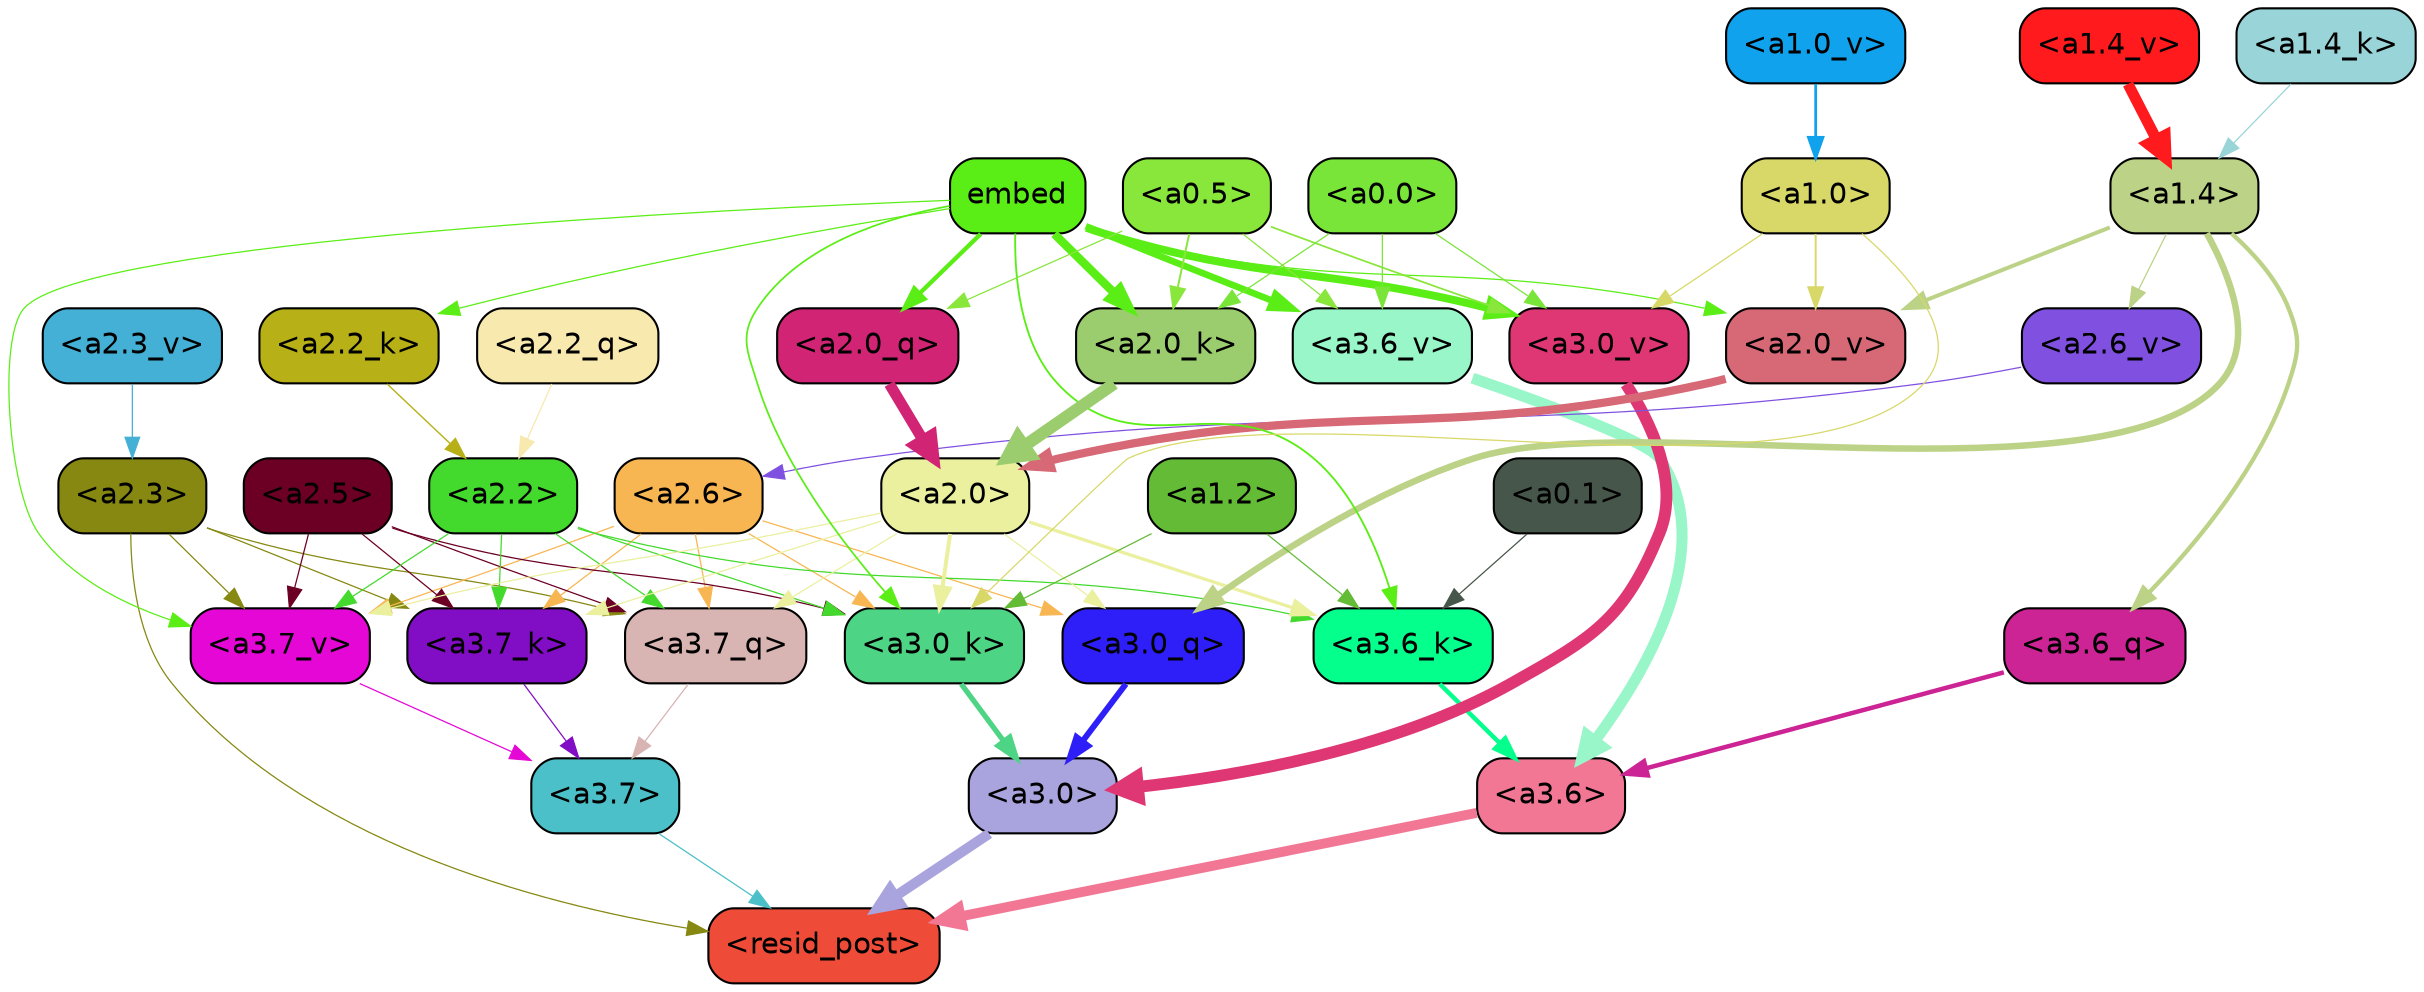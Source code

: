 strict digraph "" {
	graph [bgcolor=transparent,
		layout=dot,
		overlap=false,
		splines=true
	];
	"<a3.7>"	[color=black,
		fillcolor="#4bc0c8",
		fontname=Helvetica,
		shape=box,
		style="filled, rounded"];
	"<resid_post>"	[color=black,
		fillcolor="#ee4c38",
		fontname=Helvetica,
		shape=box,
		style="filled, rounded"];
	"<a3.7>" -> "<resid_post>"	[color="#4bc0c8",
		penwidth=0.6];
	"<a3.6>"	[color=black,
		fillcolor="#f27795",
		fontname=Helvetica,
		shape=box,
		style="filled, rounded"];
	"<a3.6>" -> "<resid_post>"	[color="#f27795",
		penwidth=4.751592040061951];
	"<a3.0>"	[color=black,
		fillcolor="#aaa4de",
		fontname=Helvetica,
		shape=box,
		style="filled, rounded"];
	"<a3.0>" -> "<resid_post>"	[color="#aaa4de",
		penwidth=4.904066681861877];
	"<a2.3>"	[color=black,
		fillcolor="#868811",
		fontname=Helvetica,
		shape=box,
		style="filled, rounded"];
	"<a2.3>" -> "<resid_post>"	[color="#868811",
		penwidth=0.6];
	"<a3.7_q>"	[color=black,
		fillcolor="#d8b4b3",
		fontname=Helvetica,
		shape=box,
		style="filled, rounded"];
	"<a2.3>" -> "<a3.7_q>"	[color="#868811",
		penwidth=0.6];
	"<a3.7_k>"	[color=black,
		fillcolor="#810dc4",
		fontname=Helvetica,
		shape=box,
		style="filled, rounded"];
	"<a2.3>" -> "<a3.7_k>"	[color="#868811",
		penwidth=0.6069068089127541];
	"<a3.7_v>"	[color=black,
		fillcolor="#e507d6",
		fontname=Helvetica,
		shape=box,
		style="filled, rounded"];
	"<a2.3>" -> "<a3.7_v>"	[color="#868811",
		penwidth=0.6];
	"<a3.7_q>" -> "<a3.7>"	[color="#d8b4b3",
		penwidth=0.6];
	"<a3.6_q>"	[color=black,
		fillcolor="#cd2495",
		fontname=Helvetica,
		shape=box,
		style="filled, rounded"];
	"<a3.6_q>" -> "<a3.6>"	[color="#cd2495",
		penwidth=2.160832464694977];
	"<a3.0_q>"	[color=black,
		fillcolor="#2e1ff9",
		fontname=Helvetica,
		shape=box,
		style="filled, rounded"];
	"<a3.0_q>" -> "<a3.0>"	[color="#2e1ff9",
		penwidth=2.870753765106201];
	"<a3.7_k>" -> "<a3.7>"	[color="#810dc4",
		penwidth=0.6];
	"<a3.6_k>"	[color=black,
		fillcolor="#04ff8c",
		fontname=Helvetica,
		shape=box,
		style="filled, rounded"];
	"<a3.6_k>" -> "<a3.6>"	[color="#04ff8c",
		penwidth=2.13908451795578];
	"<a3.0_k>"	[color=black,
		fillcolor="#4dd484",
		fontname=Helvetica,
		shape=box,
		style="filled, rounded"];
	"<a3.0_k>" -> "<a3.0>"	[color="#4dd484",
		penwidth=2.520303964614868];
	"<a3.7_v>" -> "<a3.7>"	[color="#e507d6",
		penwidth=0.6];
	"<a3.6_v>"	[color=black,
		fillcolor="#98f6c8",
		fontname=Helvetica,
		shape=box,
		style="filled, rounded"];
	"<a3.6_v>" -> "<a3.6>"	[color="#98f6c8",
		penwidth=5.297133803367615];
	"<a3.0_v>"	[color=black,
		fillcolor="#de3774",
		fontname=Helvetica,
		shape=box,
		style="filled, rounded"];
	"<a3.0_v>" -> "<a3.0>"	[color="#de3774",
		penwidth=5.680712580680847];
	"<a2.6>"	[color=black,
		fillcolor="#f8b652",
		fontname=Helvetica,
		shape=box,
		style="filled, rounded"];
	"<a2.6>" -> "<a3.7_q>"	[color="#f8b652",
		penwidth=0.6];
	"<a2.6>" -> "<a3.0_q>"	[color="#f8b652",
		penwidth=0.6];
	"<a2.6>" -> "<a3.7_k>"	[color="#f8b652",
		penwidth=0.6];
	"<a2.6>" -> "<a3.0_k>"	[color="#f8b652",
		penwidth=0.6];
	"<a2.6>" -> "<a3.7_v>"	[color="#f8b652",
		penwidth=0.6];
	"<a2.5>"	[color=black,
		fillcolor="#6b0024",
		fontname=Helvetica,
		shape=box,
		style="filled, rounded"];
	"<a2.5>" -> "<a3.7_q>"	[color="#6b0024",
		penwidth=0.6];
	"<a2.5>" -> "<a3.7_k>"	[color="#6b0024",
		penwidth=0.6];
	"<a2.5>" -> "<a3.0_k>"	[color="#6b0024",
		penwidth=0.6];
	"<a2.5>" -> "<a3.7_v>"	[color="#6b0024",
		penwidth=0.6];
	"<a2.2>"	[color=black,
		fillcolor="#44da2d",
		fontname=Helvetica,
		shape=box,
		style="filled, rounded"];
	"<a2.2>" -> "<a3.7_q>"	[color="#44da2d",
		penwidth=0.6];
	"<a2.2>" -> "<a3.7_k>"	[color="#44da2d",
		penwidth=0.6];
	"<a2.2>" -> "<a3.6_k>"	[color="#44da2d",
		penwidth=0.6];
	"<a2.2>" -> "<a3.0_k>"	[color="#44da2d",
		penwidth=0.6];
	"<a2.2>" -> "<a3.7_v>"	[color="#44da2d",
		penwidth=0.6];
	"<a2.0>"	[color=black,
		fillcolor="#ebf09f",
		fontname=Helvetica,
		shape=box,
		style="filled, rounded"];
	"<a2.0>" -> "<a3.7_q>"	[color="#ebf09f",
		penwidth=0.6];
	"<a2.0>" -> "<a3.0_q>"	[color="#ebf09f",
		penwidth=0.6];
	"<a2.0>" -> "<a3.7_k>"	[color="#ebf09f",
		penwidth=0.6];
	"<a2.0>" -> "<a3.6_k>"	[color="#ebf09f",
		penwidth=1.564806342124939];
	"<a2.0>" -> "<a3.0_k>"	[color="#ebf09f",
		penwidth=1.9353990852832794];
	"<a2.0>" -> "<a3.7_v>"	[color="#ebf09f",
		penwidth=0.6];
	"<a1.4>"	[color=black,
		fillcolor="#bcd286",
		fontname=Helvetica,
		shape=box,
		style="filled, rounded"];
	"<a1.4>" -> "<a3.6_q>"	[color="#bcd286",
		penwidth=2.0727532356977463];
	"<a1.4>" -> "<a3.0_q>"	[color="#bcd286",
		penwidth=3.1279823780059814];
	"<a2.6_v>"	[color=black,
		fillcolor="#8051e1",
		fontname=Helvetica,
		shape=box,
		style="filled, rounded"];
	"<a1.4>" -> "<a2.6_v>"	[color="#bcd286",
		penwidth=0.6];
	"<a2.0_v>"	[color=black,
		fillcolor="#d76876",
		fontname=Helvetica,
		shape=box,
		style="filled, rounded"];
	"<a1.4>" -> "<a2.0_v>"	[color="#bcd286",
		penwidth=1.9170897603034973];
	"<a1.2>"	[color=black,
		fillcolor="#63bb36",
		fontname=Helvetica,
		shape=box,
		style="filled, rounded"];
	"<a1.2>" -> "<a3.6_k>"	[color="#63bb36",
		penwidth=0.6];
	"<a1.2>" -> "<a3.0_k>"	[color="#63bb36",
		penwidth=0.6];
	"<a0.1>"	[color=black,
		fillcolor="#47564a",
		fontname=Helvetica,
		shape=box,
		style="filled, rounded"];
	"<a0.1>" -> "<a3.6_k>"	[color="#47564a",
		penwidth=0.6];
	embed	[color=black,
		fillcolor="#5bee16",
		fontname=Helvetica,
		shape=box,
		style="filled, rounded"];
	embed -> "<a3.6_k>"	[color="#5bee16",
		penwidth=0.8915999233722687];
	embed -> "<a3.0_k>"	[color="#5bee16",
		penwidth=0.832088902592659];
	embed -> "<a3.7_v>"	[color="#5bee16",
		penwidth=0.6];
	embed -> "<a3.6_v>"	[color="#5bee16",
		penwidth=3.1840110421180725];
	embed -> "<a3.0_v>"	[color="#5bee16",
		penwidth=3.8132747188210487];
	"<a2.0_q>"	[color=black,
		fillcolor="#d22475",
		fontname=Helvetica,
		shape=box,
		style="filled, rounded"];
	embed -> "<a2.0_q>"	[color="#5bee16",
		penwidth=2.084651827812195];
	"<a2.2_k>"	[color=black,
		fillcolor="#b7b017",
		fontname=Helvetica,
		shape=box,
		style="filled, rounded"];
	embed -> "<a2.2_k>"	[color="#5bee16",
		penwidth=0.6];
	"<a2.0_k>"	[color=black,
		fillcolor="#9bcd6e",
		fontname=Helvetica,
		shape=box,
		style="filled, rounded"];
	embed -> "<a2.0_k>"	[color="#5bee16",
		penwidth=4.084526404738426];
	embed -> "<a2.0_v>"	[color="#5bee16",
		penwidth=0.6];
	"<a1.0>"	[color=black,
		fillcolor="#d8d868",
		fontname=Helvetica,
		shape=box,
		style="filled, rounded"];
	"<a1.0>" -> "<a3.0_k>"	[color="#d8d868",
		penwidth=0.6];
	"<a1.0>" -> "<a3.0_v>"	[color="#d8d868",
		penwidth=0.6];
	"<a1.0>" -> "<a2.0_v>"	[color="#d8d868",
		penwidth=0.9450988052412868];
	"<a0.5>"	[color=black,
		fillcolor="#89e63b",
		fontname=Helvetica,
		shape=box,
		style="filled, rounded"];
	"<a0.5>" -> "<a3.6_v>"	[color="#89e63b",
		penwidth=0.6];
	"<a0.5>" -> "<a3.0_v>"	[color="#89e63b",
		penwidth=0.8331108838319778];
	"<a0.5>" -> "<a2.0_q>"	[color="#89e63b",
		penwidth=0.6];
	"<a0.5>" -> "<a2.0_k>"	[color="#89e63b",
		penwidth=0.9412797391414642];
	"<a0.0>"	[color=black,
		fillcolor="#79e539",
		fontname=Helvetica,
		shape=box,
		style="filled, rounded"];
	"<a0.0>" -> "<a3.6_v>"	[color="#79e539",
		penwidth=0.6];
	"<a0.0>" -> "<a3.0_v>"	[color="#79e539",
		penwidth=0.6];
	"<a0.0>" -> "<a2.0_k>"	[color="#79e539",
		penwidth=0.6];
	"<a2.2_q>"	[color=black,
		fillcolor="#f8e9ae",
		fontname=Helvetica,
		shape=box,
		style="filled, rounded"];
	"<a2.2_q>" -> "<a2.2>"	[color="#f8e9ae",
		penwidth=0.6];
	"<a2.0_q>" -> "<a2.0>"	[color="#d22475",
		penwidth=5.29856276512146];
	"<a2.2_k>" -> "<a2.2>"	[color="#b7b017",
		penwidth=0.6722683310508728];
	"<a2.0_k>" -> "<a2.0>"	[color="#9bcd6e",
		penwidth=5.859246134757996];
	"<a2.6_v>" -> "<a2.6>"	[color="#8051e1",
		penwidth=0.6];
	"<a2.3_v>"	[color=black,
		fillcolor="#44b0d5",
		fontname=Helvetica,
		shape=box,
		style="filled, rounded"];
	"<a2.3_v>" -> "<a2.3>"	[color="#44b0d5",
		penwidth=0.6];
	"<a2.0_v>" -> "<a2.0>"	[color="#d76876",
		penwidth=3.9621697664260864];
	"<a1.4_k>"	[color=black,
		fillcolor="#99d5d8",
		fontname=Helvetica,
		shape=box,
		style="filled, rounded"];
	"<a1.4_k>" -> "<a1.4>"	[color="#99d5d8",
		penwidth=0.6];
	"<a1.4_v>"	[color=black,
		fillcolor="#fe1a1d",
		fontname=Helvetica,
		shape=box,
		style="filled, rounded"];
	"<a1.4_v>" -> "<a1.4>"	[color="#fe1a1d",
		penwidth=5.280138969421387];
	"<a1.0_v>"	[color=black,
		fillcolor="#10a2ed",
		fontname=Helvetica,
		shape=box,
		style="filled, rounded"];
	"<a1.0_v>" -> "<a1.0>"	[color="#10a2ed",
		penwidth=1.318962275981903];
}
